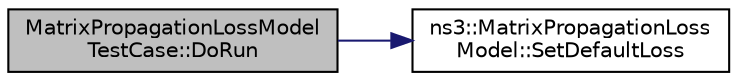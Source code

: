 digraph "MatrixPropagationLossModelTestCase::DoRun"
{
  edge [fontname="Helvetica",fontsize="10",labelfontname="Helvetica",labelfontsize="10"];
  node [fontname="Helvetica",fontsize="10",shape=record];
  rankdir="LR";
  Node1 [label="MatrixPropagationLossModel\lTestCase::DoRun",height=0.2,width=0.4,color="black", fillcolor="grey75", style="filled", fontcolor="black"];
  Node1 -> Node2 [color="midnightblue",fontsize="10",style="solid"];
  Node2 [label="ns3::MatrixPropagationLoss\lModel::SetDefaultLoss",height=0.2,width=0.4,color="black", fillcolor="white", style="filled",URL="$d2/dd7/classns3_1_1MatrixPropagationLossModel.html#a18c185657dd9025daf37558d16b6cee9"];
}
